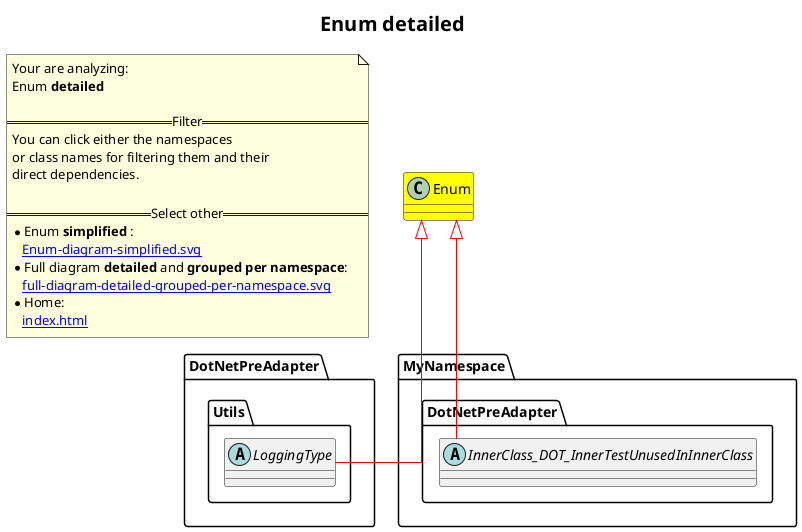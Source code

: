 @startuml
skinparam linetype ortho
title <size:20>Enum **detailed** </size>
note "Your are analyzing:\nEnum **detailed** \n\n==Filter==\nYou can click either the namespaces \nor class names for filtering them and their\ndirect dependencies.\n\n==Select other==\n* Enum **simplified** :\n   [[Enum-diagram-simplified.svg]]\n* Full diagram **detailed** and **grouped per namespace**:\n   [[full-diagram-detailed-grouped-per-namespace.svg]]\n* Home:\n   [[index.html]]" as FloatingNote
class Enum [[Enum-diagram-detailed.svg]] #yellow {
}
  abstract class DotNetPreAdapter.Utils.LoggingType [[DotNetPreAdapter.Utils.LoggingType-diagram-detailed.svg]]  {
  }
  abstract class MyNamespace.DotNetPreAdapter.InnerClass_DOT_InnerTestUnusedInInnerClass [[MyNamespace.DotNetPreAdapter.InnerClass.InnerTestUnusedInInnerClass-diagram-detailed.svg]]  {
  }
 ' *************************************** 
 ' *************************************** 
 ' *************************************** 
' Class relations extracted from namespace:
' 
' Class relations extracted from namespace:
' DotNetPreAdapter.Utils
Enum <|-[#red]- DotNetPreAdapter.Utils.LoggingType
' Class relations extracted from namespace:
' MyNamespace.DotNetPreAdapter
Enum <|-[#red]- MyNamespace.DotNetPreAdapter.InnerClass_DOT_InnerTestUnusedInInnerClass
@enduml